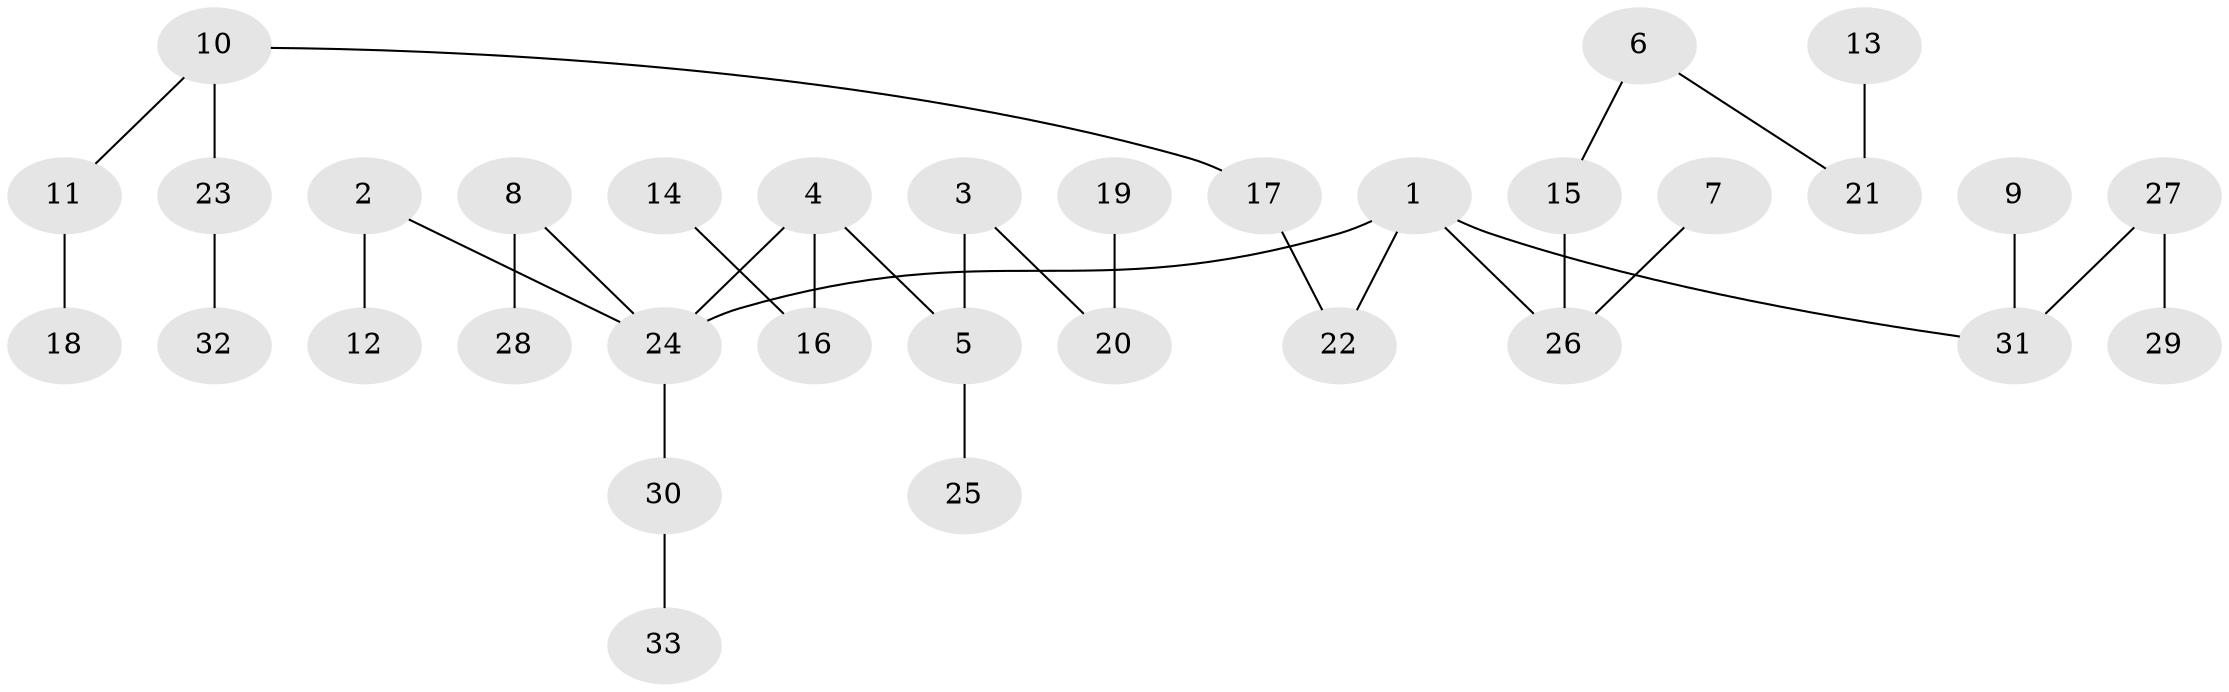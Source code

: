 // original degree distribution, {4: 0.046153846153846156, 3: 0.16923076923076924, 5: 0.03076923076923077, 7: 0.015384615384615385, 2: 0.27692307692307694, 1: 0.46153846153846156}
// Generated by graph-tools (version 1.1) at 2025/02/03/09/25 03:02:24]
// undirected, 33 vertices, 32 edges
graph export_dot {
graph [start="1"]
  node [color=gray90,style=filled];
  1;
  2;
  3;
  4;
  5;
  6;
  7;
  8;
  9;
  10;
  11;
  12;
  13;
  14;
  15;
  16;
  17;
  18;
  19;
  20;
  21;
  22;
  23;
  24;
  25;
  26;
  27;
  28;
  29;
  30;
  31;
  32;
  33;
  1 -- 22 [weight=1.0];
  1 -- 24 [weight=1.0];
  1 -- 26 [weight=1.0];
  1 -- 31 [weight=1.0];
  2 -- 12 [weight=1.0];
  2 -- 24 [weight=1.0];
  3 -- 5 [weight=1.0];
  3 -- 20 [weight=1.0];
  4 -- 5 [weight=1.0];
  4 -- 16 [weight=1.0];
  4 -- 24 [weight=1.0];
  5 -- 25 [weight=1.0];
  6 -- 15 [weight=1.0];
  6 -- 21 [weight=1.0];
  7 -- 26 [weight=1.0];
  8 -- 24 [weight=1.0];
  8 -- 28 [weight=1.0];
  9 -- 31 [weight=1.0];
  10 -- 11 [weight=1.0];
  10 -- 17 [weight=1.0];
  10 -- 23 [weight=1.0];
  11 -- 18 [weight=1.0];
  13 -- 21 [weight=1.0];
  14 -- 16 [weight=1.0];
  15 -- 26 [weight=1.0];
  17 -- 22 [weight=1.0];
  19 -- 20 [weight=1.0];
  23 -- 32 [weight=1.0];
  24 -- 30 [weight=1.0];
  27 -- 29 [weight=1.0];
  27 -- 31 [weight=1.0];
  30 -- 33 [weight=1.0];
}
